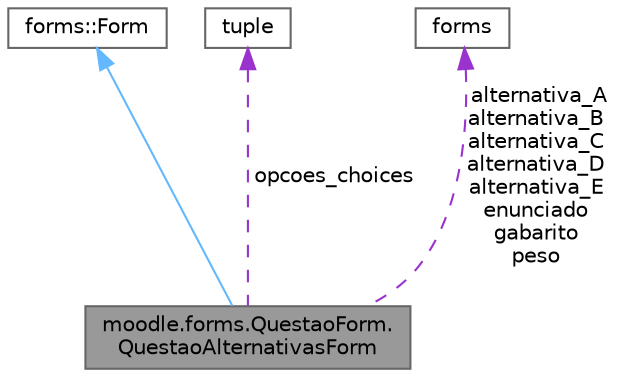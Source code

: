 digraph "moodle.forms.QuestaoForm.QuestaoAlternativasForm"
{
 // INTERACTIVE_SVG=YES
 // LATEX_PDF_SIZE
  bgcolor="transparent";
  edge [fontname=Helvetica,fontsize=10,labelfontname=Helvetica,labelfontsize=10];
  node [fontname=Helvetica,fontsize=10,shape=box,height=0.2,width=0.4];
  Node1 [label="moodle.forms.QuestaoForm.\lQuestaoAlternativasForm",height=0.2,width=0.4,color="gray40", fillcolor="grey60", style="filled", fontcolor="black",tooltip=" "];
  Node2 -> Node1 [dir="back",color="steelblue1",style="solid"];
  Node2 [label="forms::Form",height=0.2,width=0.4,color="gray40", fillcolor="white", style="filled",tooltip=" "];
  Node3 -> Node1 [dir="back",color="darkorchid3",style="dashed",label=" opcoes_choices" ];
  Node3 [label="tuple",height=0.2,width=0.4,color="gray40", fillcolor="white", style="filled",tooltip=" "];
  Node4 -> Node1 [dir="back",color="darkorchid3",style="dashed",label=" alternativa_A\nalternativa_B\nalternativa_C\nalternativa_D\nalternativa_E\nenunciado\ngabarito\npeso" ];
  Node4 [label="forms",height=0.2,width=0.4,color="gray40", fillcolor="white", style="filled",tooltip=" "];
}
